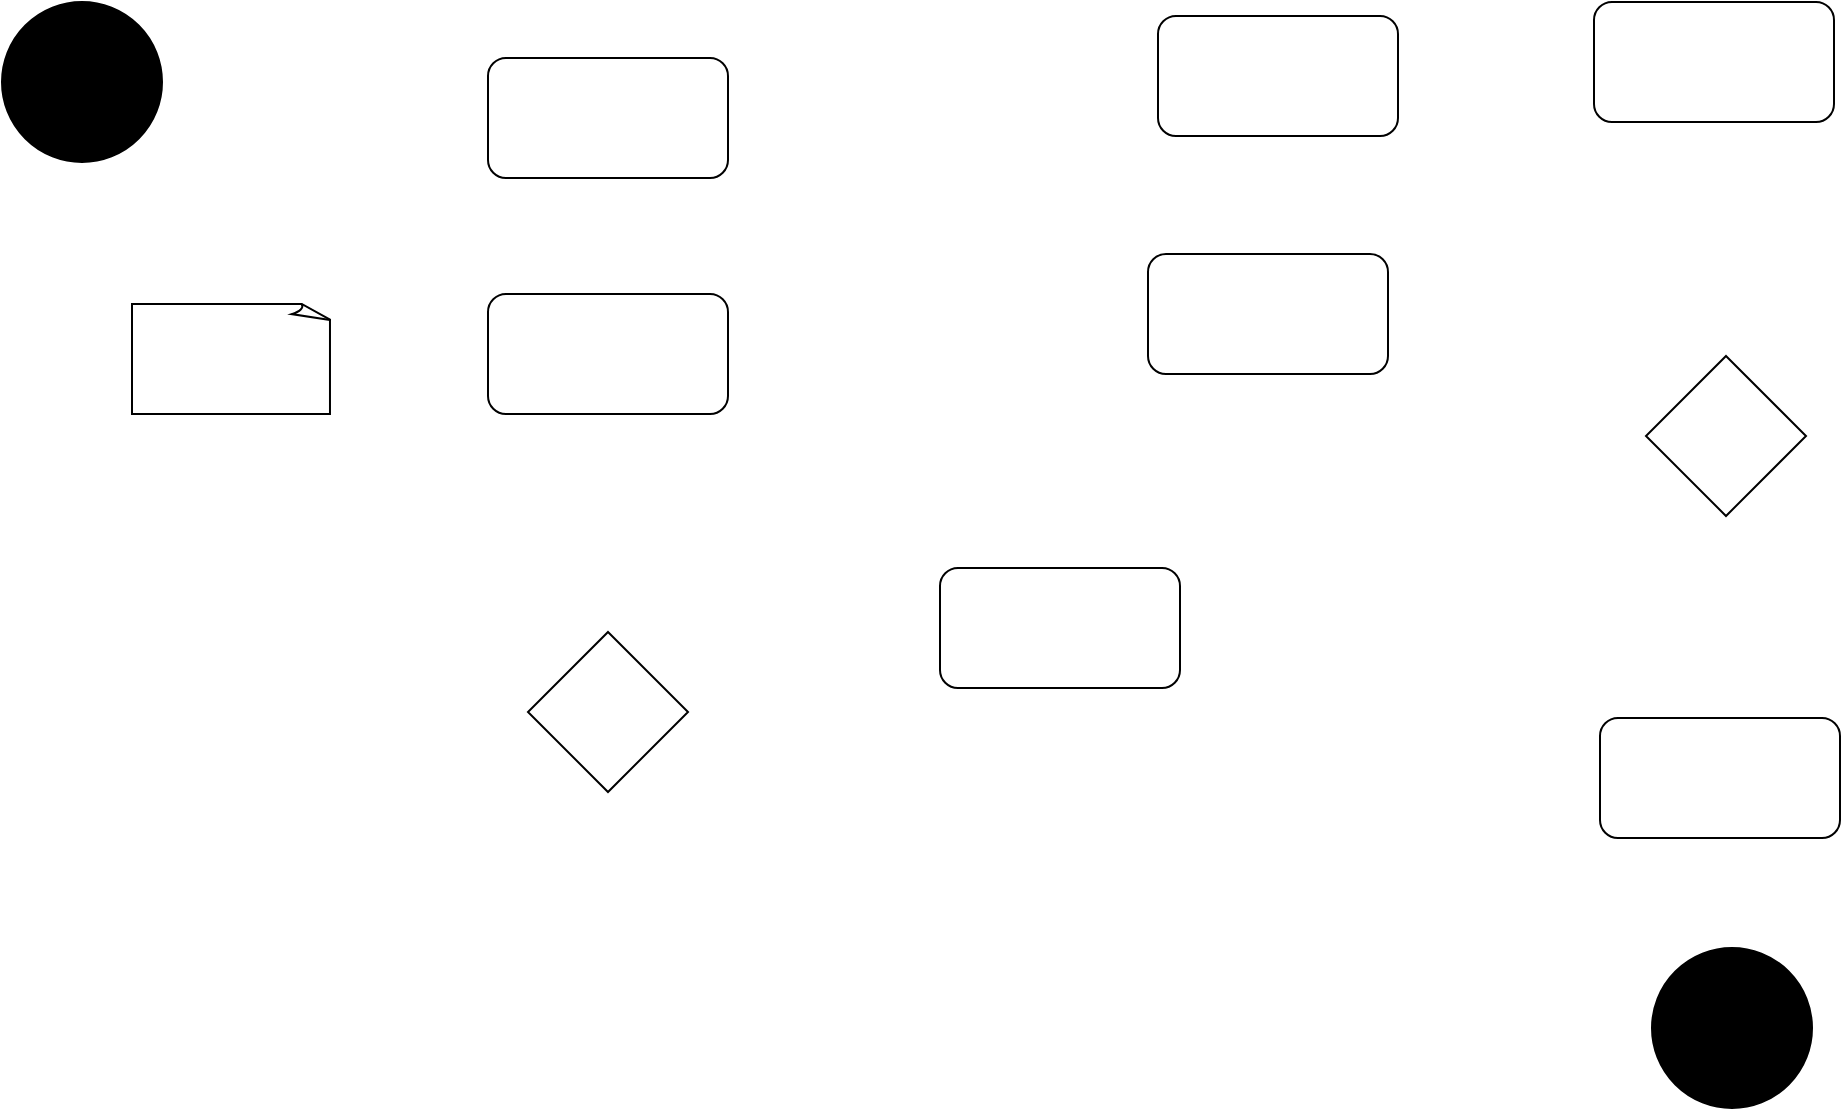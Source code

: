 <mxfile version="24.2.3" type="github">
  <diagram name="Page-1" id="wk2AoTRUK1Lbt7WLrZAH">
    <mxGraphModel dx="2733" dy="1160" grid="0" gridSize="10" guides="1" tooltips="1" connect="1" arrows="1" fold="1" page="0" pageScale="1" pageWidth="827" pageHeight="1169" math="0" shadow="0">
      <root>
        <mxCell id="0" />
        <mxCell id="1" parent="0" />
        <mxCell id="8nU6jWRuM2qB8RluZMW--1" value="" style="rounded=1;whiteSpace=wrap;html=1;" vertex="1" parent="1">
          <mxGeometry x="-46" y="41" width="120" height="60" as="geometry" />
        </mxCell>
        <mxCell id="8nU6jWRuM2qB8RluZMW--2" value="" style="rounded=1;whiteSpace=wrap;html=1;" vertex="1" parent="1">
          <mxGeometry x="-46" y="159" width="120" height="60" as="geometry" />
        </mxCell>
        <mxCell id="8nU6jWRuM2qB8RluZMW--3" value="" style="rhombus;whiteSpace=wrap;html=1;" vertex="1" parent="1">
          <mxGeometry x="-26" y="328" width="80" height="80" as="geometry" />
        </mxCell>
        <mxCell id="8nU6jWRuM2qB8RluZMW--5" style="edgeStyle=none;curved=1;rounded=0;orthogonalLoop=1;jettySize=auto;html=1;entryX=0.5;entryY=0;entryDx=0;entryDy=0;fontSize=12;startSize=8;endSize=8;" edge="1" parent="1">
          <mxGeometry relative="1" as="geometry">
            <mxPoint x="170" y="290" as="sourcePoint" />
            <mxPoint x="170" y="290" as="targetPoint" />
          </mxGeometry>
        </mxCell>
        <mxCell id="8nU6jWRuM2qB8RluZMW--6" value="" style="rounded=1;whiteSpace=wrap;html=1;" vertex="1" parent="1">
          <mxGeometry x="180" y="296" width="120" height="60" as="geometry" />
        </mxCell>
        <mxCell id="8nU6jWRuM2qB8RluZMW--7" value="" style="rounded=1;whiteSpace=wrap;html=1;" vertex="1" parent="1">
          <mxGeometry x="510" y="371" width="120" height="60" as="geometry" />
        </mxCell>
        <mxCell id="8nU6jWRuM2qB8RluZMW--8" value="" style="rhombus;whiteSpace=wrap;html=1;" vertex="1" parent="1">
          <mxGeometry x="533" y="190" width="80" height="80" as="geometry" />
        </mxCell>
        <mxCell id="8nU6jWRuM2qB8RluZMW--9" value="" style="rounded=1;whiteSpace=wrap;html=1;" vertex="1" parent="1">
          <mxGeometry x="507" y="13" width="120" height="60" as="geometry" />
        </mxCell>
        <mxCell id="8nU6jWRuM2qB8RluZMW--10" value="" style="rounded=1;whiteSpace=wrap;html=1;" vertex="1" parent="1">
          <mxGeometry x="289" y="20" width="120" height="60" as="geometry" />
        </mxCell>
        <mxCell id="8nU6jWRuM2qB8RluZMW--11" value="" style="rounded=1;whiteSpace=wrap;html=1;" vertex="1" parent="1">
          <mxGeometry x="284" y="139" width="120" height="60" as="geometry" />
        </mxCell>
        <mxCell id="8nU6jWRuM2qB8RluZMW--13" value="" style="whiteSpace=wrap;html=1;shape=mxgraph.basic.document" vertex="1" parent="1">
          <mxGeometry x="-224" y="164" width="100" height="55" as="geometry" />
        </mxCell>
        <mxCell id="8nU6jWRuM2qB8RluZMW--14" value="" style="ellipse;whiteSpace=wrap;html=1;aspect=fixed;fillColor=#000000;" vertex="1" parent="1">
          <mxGeometry x="-289" y="13" width="80" height="80" as="geometry" />
        </mxCell>
        <mxCell id="8nU6jWRuM2qB8RluZMW--15" value="" style="ellipse;whiteSpace=wrap;html=1;aspect=fixed;fillColor=#000000;" vertex="1" parent="1">
          <mxGeometry x="536" y="486" width="80" height="80" as="geometry" />
        </mxCell>
      </root>
    </mxGraphModel>
  </diagram>
</mxfile>
